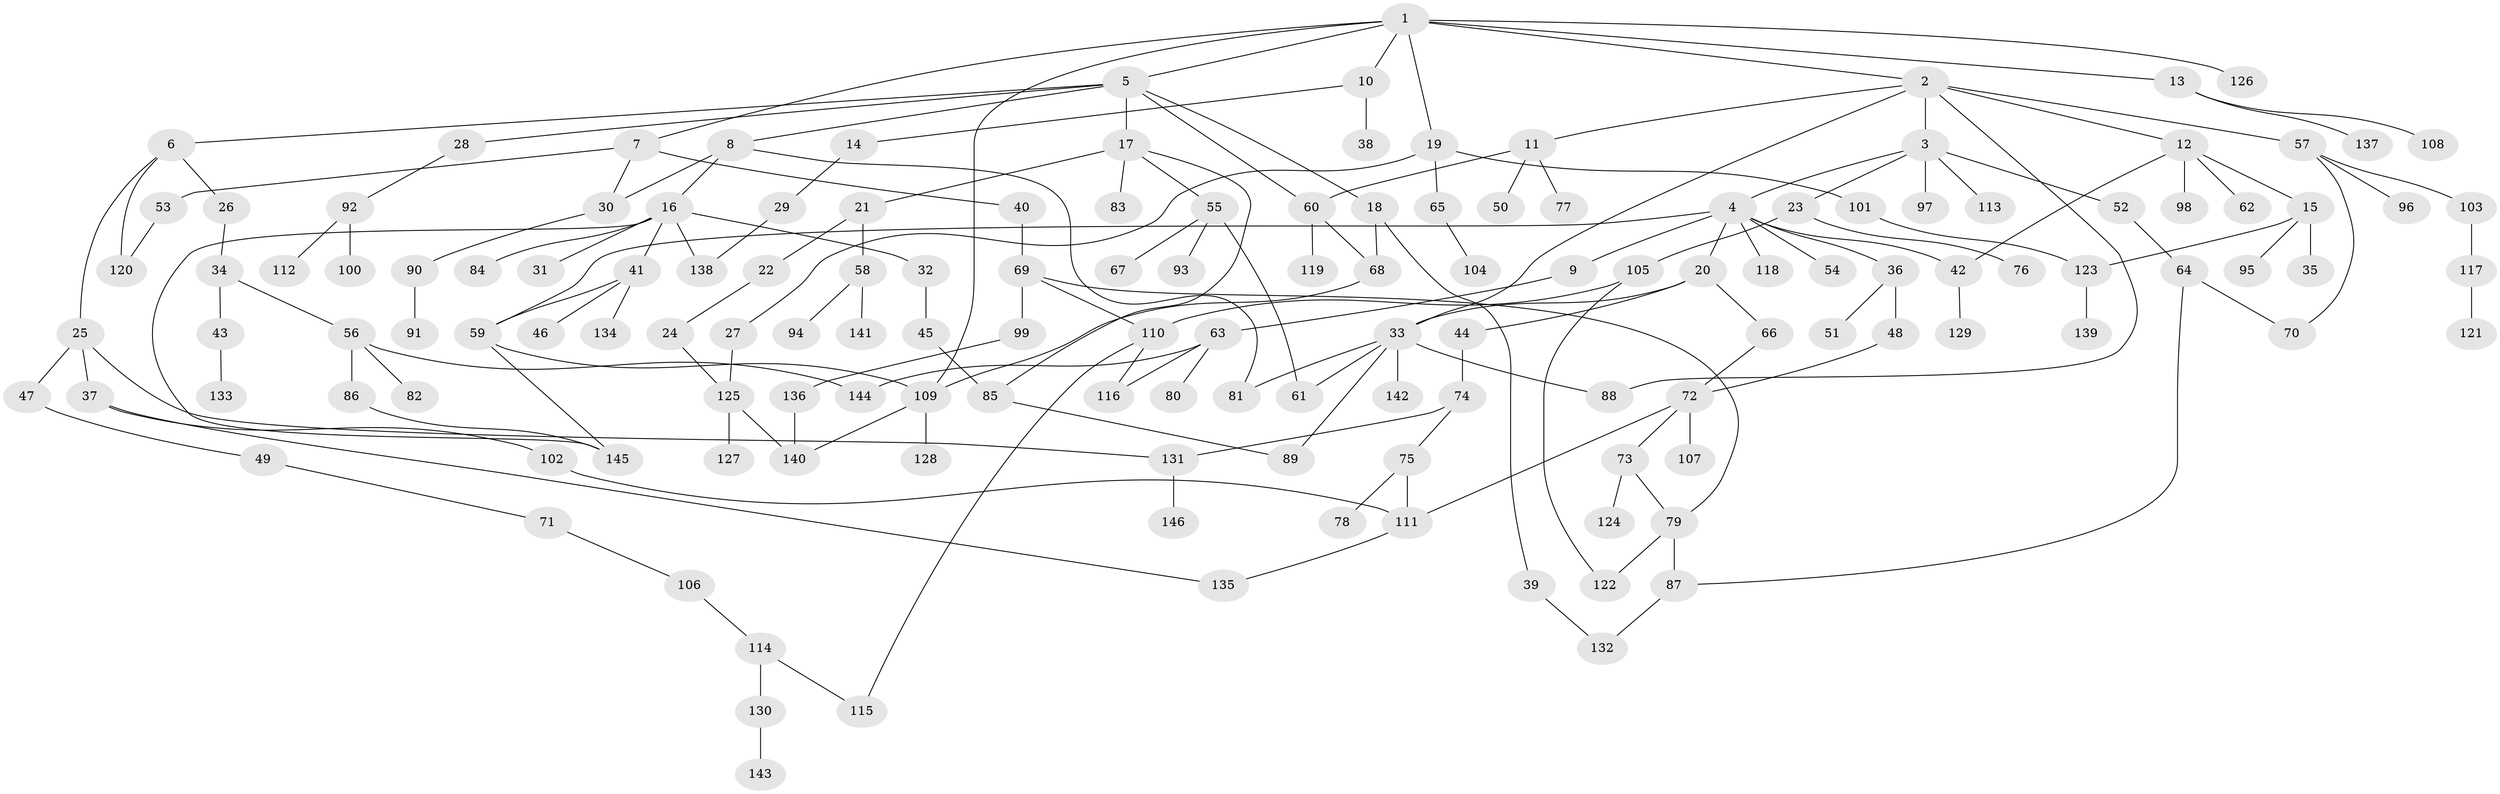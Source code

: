 // coarse degree distribution, {7: 0.01020408163265306, 8: 0.01020408163265306, 5: 0.02040816326530612, 9: 0.030612244897959183, 4: 0.11224489795918367, 3: 0.16326530612244897, 2: 0.2755102040816326, 6: 0.05102040816326531, 1: 0.32653061224489793}
// Generated by graph-tools (version 1.1) at 2025/41/03/06/25 10:41:29]
// undirected, 146 vertices, 180 edges
graph export_dot {
graph [start="1"]
  node [color=gray90,style=filled];
  1;
  2;
  3;
  4;
  5;
  6;
  7;
  8;
  9;
  10;
  11;
  12;
  13;
  14;
  15;
  16;
  17;
  18;
  19;
  20;
  21;
  22;
  23;
  24;
  25;
  26;
  27;
  28;
  29;
  30;
  31;
  32;
  33;
  34;
  35;
  36;
  37;
  38;
  39;
  40;
  41;
  42;
  43;
  44;
  45;
  46;
  47;
  48;
  49;
  50;
  51;
  52;
  53;
  54;
  55;
  56;
  57;
  58;
  59;
  60;
  61;
  62;
  63;
  64;
  65;
  66;
  67;
  68;
  69;
  70;
  71;
  72;
  73;
  74;
  75;
  76;
  77;
  78;
  79;
  80;
  81;
  82;
  83;
  84;
  85;
  86;
  87;
  88;
  89;
  90;
  91;
  92;
  93;
  94;
  95;
  96;
  97;
  98;
  99;
  100;
  101;
  102;
  103;
  104;
  105;
  106;
  107;
  108;
  109;
  110;
  111;
  112;
  113;
  114;
  115;
  116;
  117;
  118;
  119;
  120;
  121;
  122;
  123;
  124;
  125;
  126;
  127;
  128;
  129;
  130;
  131;
  132;
  133;
  134;
  135;
  136;
  137;
  138;
  139;
  140;
  141;
  142;
  143;
  144;
  145;
  146;
  1 -- 2;
  1 -- 5;
  1 -- 7;
  1 -- 10;
  1 -- 13;
  1 -- 19;
  1 -- 109;
  1 -- 126;
  2 -- 3;
  2 -- 11;
  2 -- 12;
  2 -- 33;
  2 -- 57;
  2 -- 88;
  3 -- 4;
  3 -- 23;
  3 -- 52;
  3 -- 97;
  3 -- 113;
  4 -- 9;
  4 -- 20;
  4 -- 36;
  4 -- 54;
  4 -- 59;
  4 -- 118;
  4 -- 42;
  5 -- 6;
  5 -- 8;
  5 -- 17;
  5 -- 18;
  5 -- 28;
  5 -- 60;
  6 -- 25;
  6 -- 26;
  6 -- 120;
  7 -- 40;
  7 -- 53;
  7 -- 30;
  8 -- 16;
  8 -- 30;
  8 -- 81;
  9 -- 63;
  10 -- 14;
  10 -- 38;
  11 -- 50;
  11 -- 60;
  11 -- 77;
  12 -- 15;
  12 -- 42;
  12 -- 62;
  12 -- 98;
  13 -- 108;
  13 -- 137;
  14 -- 29;
  15 -- 35;
  15 -- 95;
  15 -- 123;
  16 -- 31;
  16 -- 32;
  16 -- 41;
  16 -- 84;
  16 -- 138;
  16 -- 145;
  17 -- 21;
  17 -- 55;
  17 -- 83;
  17 -- 85;
  18 -- 39;
  18 -- 68;
  19 -- 27;
  19 -- 65;
  19 -- 101;
  20 -- 44;
  20 -- 66;
  20 -- 33;
  21 -- 22;
  21 -- 58;
  22 -- 24;
  23 -- 76;
  23 -- 105;
  24 -- 125;
  25 -- 37;
  25 -- 47;
  25 -- 131;
  26 -- 34;
  27 -- 125;
  28 -- 92;
  29 -- 138;
  30 -- 90;
  32 -- 45;
  33 -- 81;
  33 -- 142;
  33 -- 89;
  33 -- 88;
  33 -- 61;
  34 -- 43;
  34 -- 56;
  36 -- 48;
  36 -- 51;
  37 -- 102;
  37 -- 135;
  39 -- 132;
  40 -- 69;
  41 -- 46;
  41 -- 134;
  41 -- 59;
  42 -- 129;
  43 -- 133;
  44 -- 74;
  45 -- 85;
  47 -- 49;
  48 -- 72;
  49 -- 71;
  52 -- 64;
  53 -- 120;
  55 -- 61;
  55 -- 67;
  55 -- 93;
  56 -- 82;
  56 -- 86;
  56 -- 144;
  57 -- 70;
  57 -- 96;
  57 -- 103;
  58 -- 94;
  58 -- 141;
  59 -- 109;
  59 -- 145;
  60 -- 119;
  60 -- 68;
  63 -- 80;
  63 -- 144;
  63 -- 116;
  64 -- 87;
  64 -- 70;
  65 -- 104;
  66 -- 72;
  68 -- 109;
  69 -- 99;
  69 -- 110;
  69 -- 79;
  71 -- 106;
  72 -- 73;
  72 -- 107;
  72 -- 111;
  73 -- 79;
  73 -- 124;
  74 -- 75;
  74 -- 131;
  75 -- 78;
  75 -- 111;
  79 -- 87;
  79 -- 122;
  85 -- 89;
  86 -- 145;
  87 -- 132;
  90 -- 91;
  92 -- 100;
  92 -- 112;
  99 -- 136;
  101 -- 123;
  102 -- 111;
  103 -- 117;
  105 -- 122;
  105 -- 110;
  106 -- 114;
  109 -- 128;
  109 -- 140;
  110 -- 116;
  110 -- 115;
  111 -- 135;
  114 -- 115;
  114 -- 130;
  117 -- 121;
  123 -- 139;
  125 -- 127;
  125 -- 140;
  130 -- 143;
  131 -- 146;
  136 -- 140;
}
